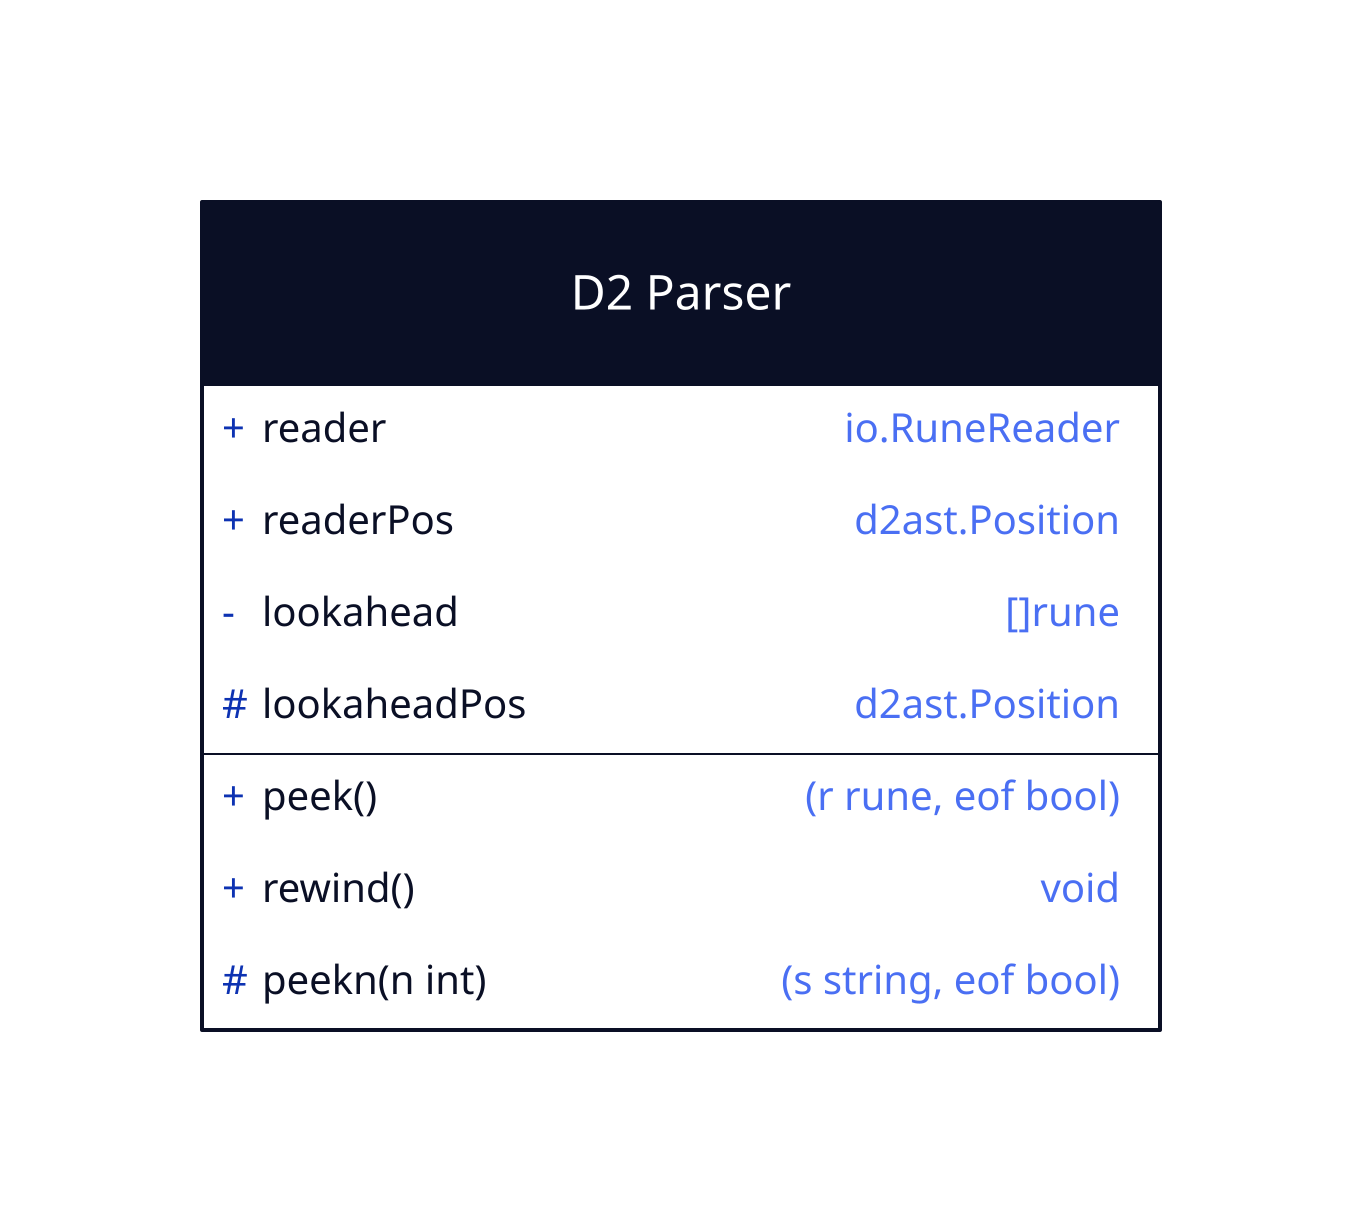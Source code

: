 D2 Parser: {
      shape: class
      +reader: io.RuneReader
      readerPos: d2ast.Position
      -lookahead: "[]rune"
      \#lookaheadPos: d2ast.Position
      +peek(): (r rune, eof bool)
      rewind()
      \#peekn(n int): (s string, eof bool)
    }
